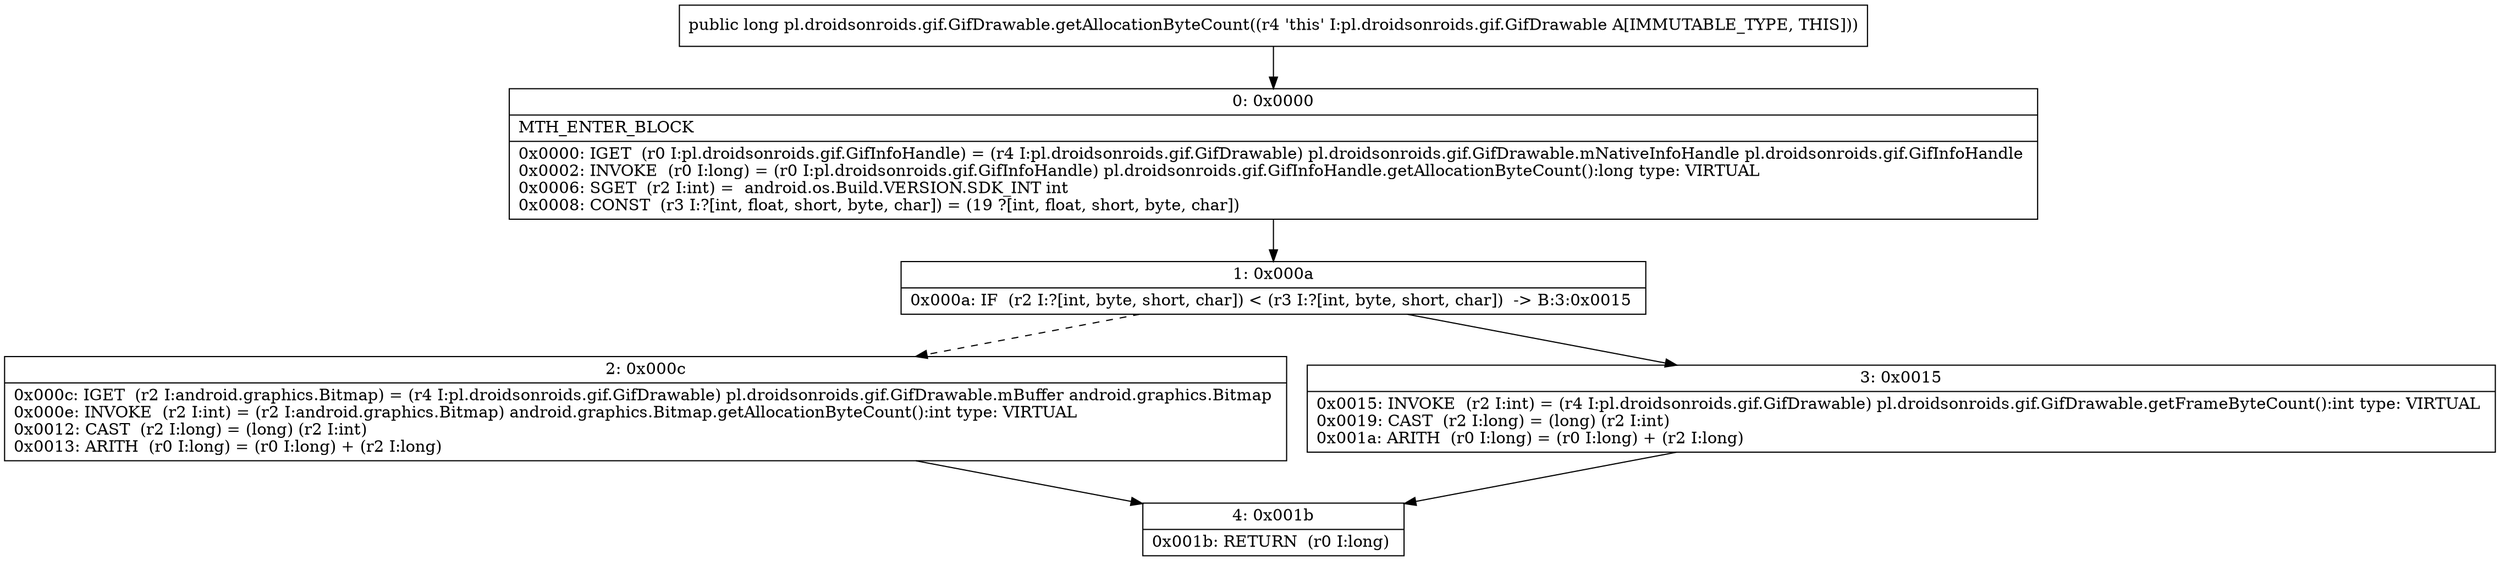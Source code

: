 digraph "CFG forpl.droidsonroids.gif.GifDrawable.getAllocationByteCount()J" {
Node_0 [shape=record,label="{0\:\ 0x0000|MTH_ENTER_BLOCK\l|0x0000: IGET  (r0 I:pl.droidsonroids.gif.GifInfoHandle) = (r4 I:pl.droidsonroids.gif.GifDrawable) pl.droidsonroids.gif.GifDrawable.mNativeInfoHandle pl.droidsonroids.gif.GifInfoHandle \l0x0002: INVOKE  (r0 I:long) = (r0 I:pl.droidsonroids.gif.GifInfoHandle) pl.droidsonroids.gif.GifInfoHandle.getAllocationByteCount():long type: VIRTUAL \l0x0006: SGET  (r2 I:int) =  android.os.Build.VERSION.SDK_INT int \l0x0008: CONST  (r3 I:?[int, float, short, byte, char]) = (19 ?[int, float, short, byte, char]) \l}"];
Node_1 [shape=record,label="{1\:\ 0x000a|0x000a: IF  (r2 I:?[int, byte, short, char]) \< (r3 I:?[int, byte, short, char])  \-\> B:3:0x0015 \l}"];
Node_2 [shape=record,label="{2\:\ 0x000c|0x000c: IGET  (r2 I:android.graphics.Bitmap) = (r4 I:pl.droidsonroids.gif.GifDrawable) pl.droidsonroids.gif.GifDrawable.mBuffer android.graphics.Bitmap \l0x000e: INVOKE  (r2 I:int) = (r2 I:android.graphics.Bitmap) android.graphics.Bitmap.getAllocationByteCount():int type: VIRTUAL \l0x0012: CAST  (r2 I:long) = (long) (r2 I:int) \l0x0013: ARITH  (r0 I:long) = (r0 I:long) + (r2 I:long) \l}"];
Node_3 [shape=record,label="{3\:\ 0x0015|0x0015: INVOKE  (r2 I:int) = (r4 I:pl.droidsonroids.gif.GifDrawable) pl.droidsonroids.gif.GifDrawable.getFrameByteCount():int type: VIRTUAL \l0x0019: CAST  (r2 I:long) = (long) (r2 I:int) \l0x001a: ARITH  (r0 I:long) = (r0 I:long) + (r2 I:long) \l}"];
Node_4 [shape=record,label="{4\:\ 0x001b|0x001b: RETURN  (r0 I:long) \l}"];
MethodNode[shape=record,label="{public long pl.droidsonroids.gif.GifDrawable.getAllocationByteCount((r4 'this' I:pl.droidsonroids.gif.GifDrawable A[IMMUTABLE_TYPE, THIS])) }"];
MethodNode -> Node_0;
Node_0 -> Node_1;
Node_1 -> Node_2[style=dashed];
Node_1 -> Node_3;
Node_2 -> Node_4;
Node_3 -> Node_4;
}

